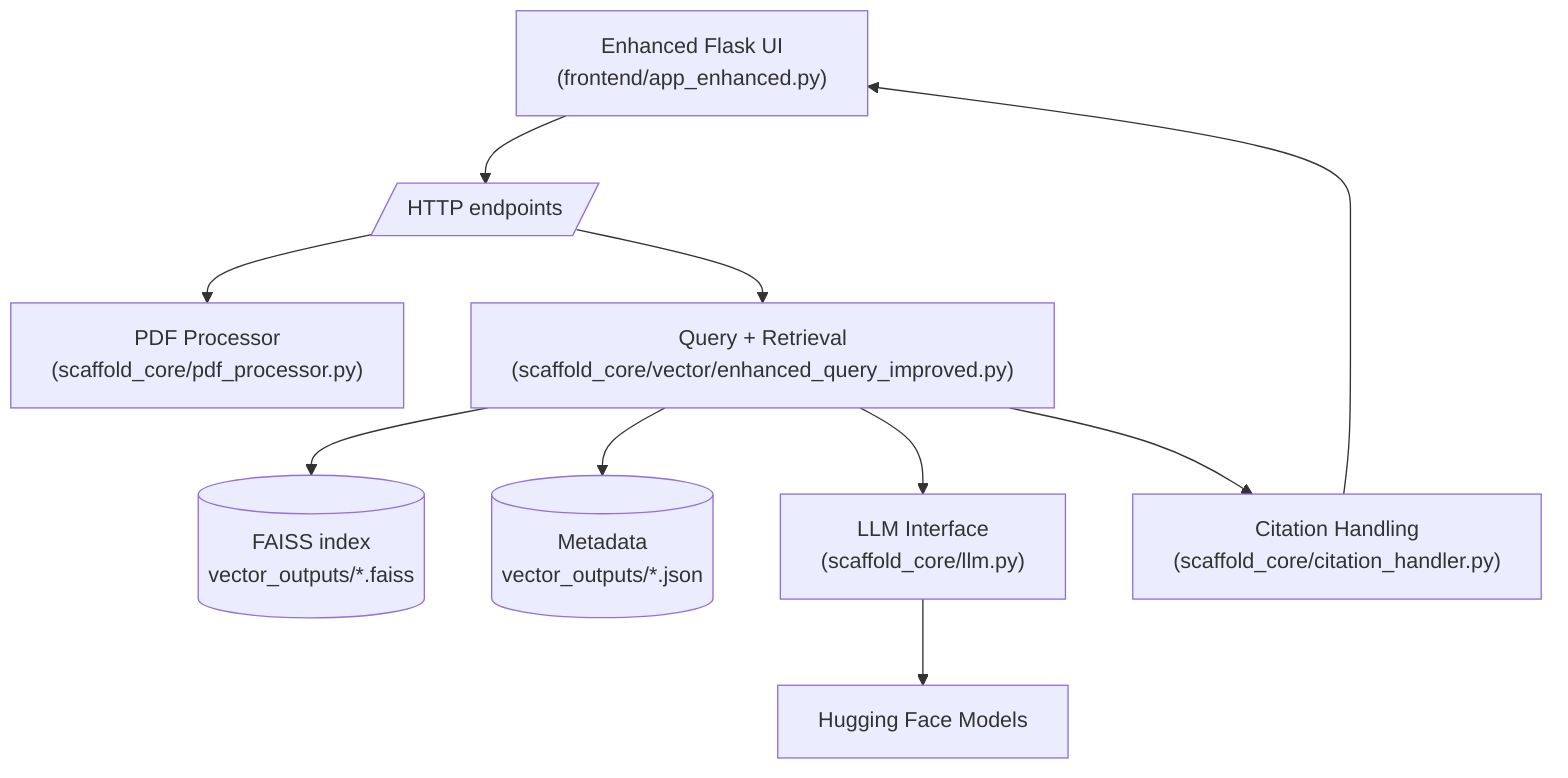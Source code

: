 graph TD
  UI["Enhanced Flask UI\n(frontend/app_enhanced.py)"] --> API[/HTTP endpoints/]
  API --> PDF["PDF Processor\n(scaffold_core/pdf_processor.py)"]
  API --> RAG["Query + Retrieval\n(scaffold_core/vector/enhanced_query_improved.py)"]
  RAG --> IDX[("FAISS index\nvector_outputs/*.faiss")]
  RAG --> META[("Metadata\nvector_outputs/*.json")]
  RAG --> LLM["LLM Interface\n(scaffold_core/llm.py)"]
  LLM --> HF["Hugging Face Models"]
  RAG --> CITE["Citation Handling\n(scaffold_core/citation_handler.py)"]
  CITE --> UI